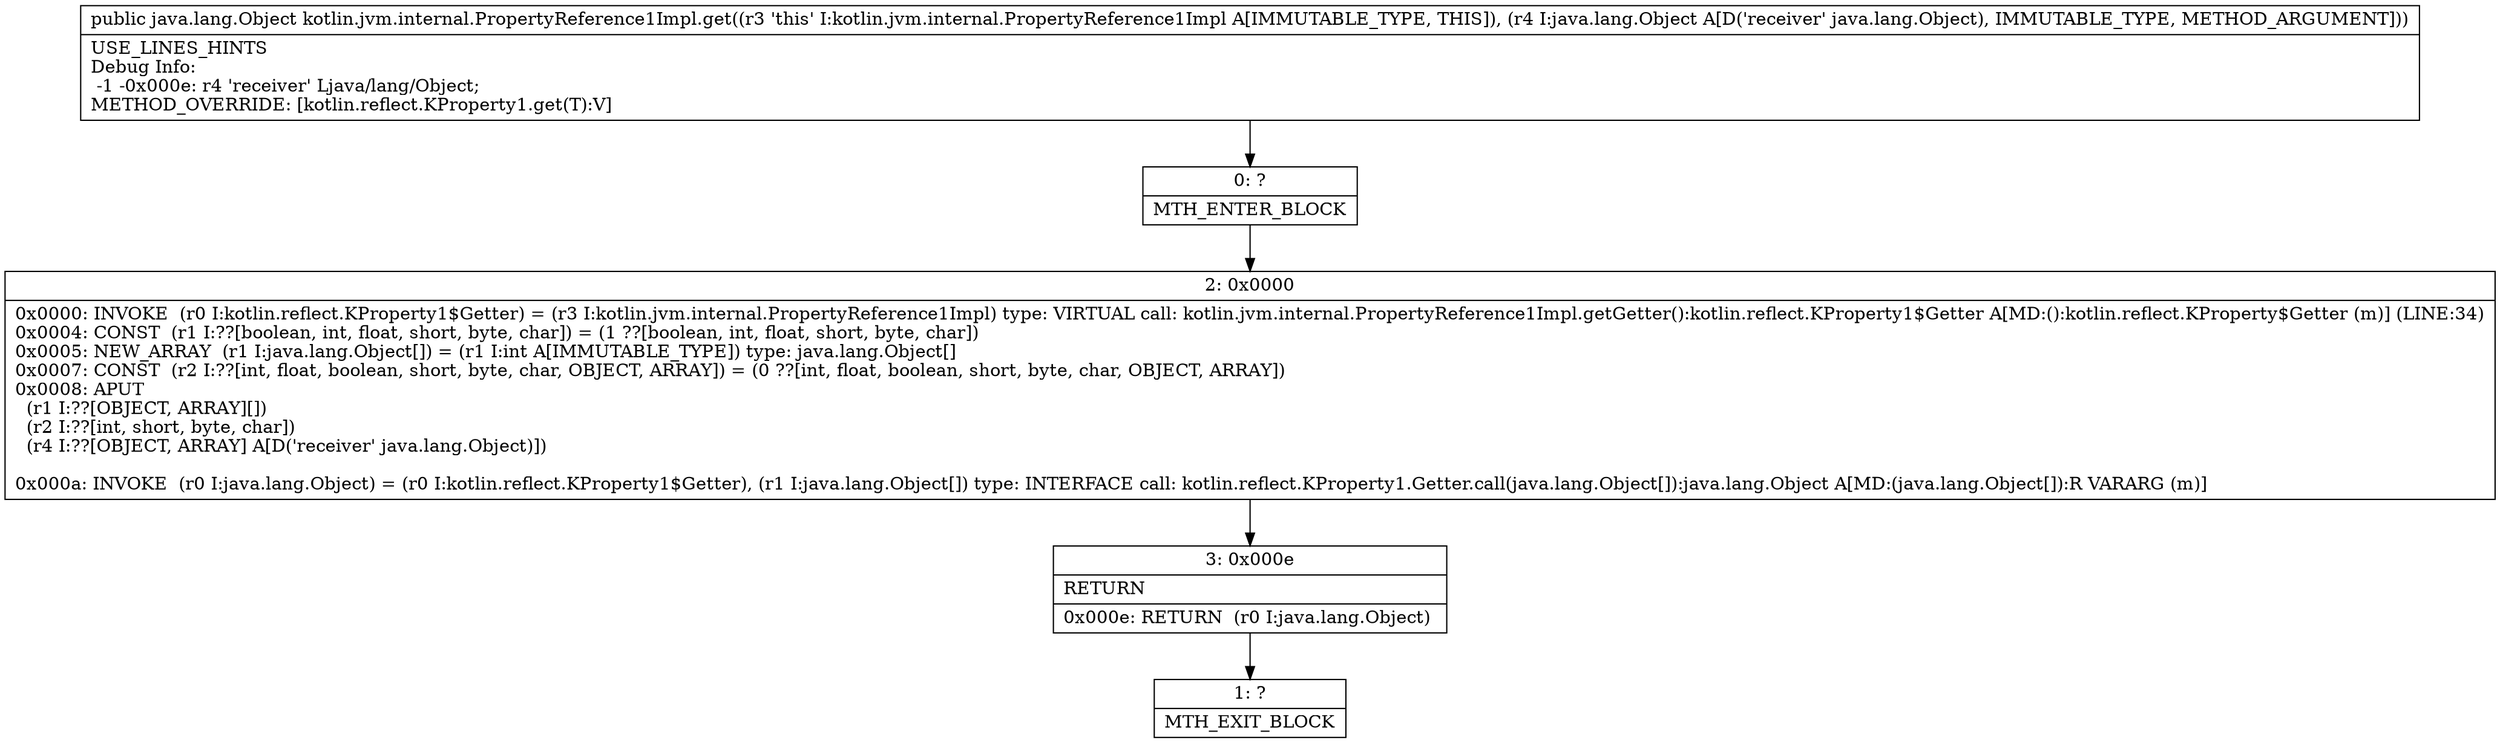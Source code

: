digraph "CFG forkotlin.jvm.internal.PropertyReference1Impl.get(Ljava\/lang\/Object;)Ljava\/lang\/Object;" {
Node_0 [shape=record,label="{0\:\ ?|MTH_ENTER_BLOCK\l}"];
Node_2 [shape=record,label="{2\:\ 0x0000|0x0000: INVOKE  (r0 I:kotlin.reflect.KProperty1$Getter) = (r3 I:kotlin.jvm.internal.PropertyReference1Impl) type: VIRTUAL call: kotlin.jvm.internal.PropertyReference1Impl.getGetter():kotlin.reflect.KProperty1$Getter A[MD:():kotlin.reflect.KProperty$Getter (m)] (LINE:34)\l0x0004: CONST  (r1 I:??[boolean, int, float, short, byte, char]) = (1 ??[boolean, int, float, short, byte, char]) \l0x0005: NEW_ARRAY  (r1 I:java.lang.Object[]) = (r1 I:int A[IMMUTABLE_TYPE]) type: java.lang.Object[] \l0x0007: CONST  (r2 I:??[int, float, boolean, short, byte, char, OBJECT, ARRAY]) = (0 ??[int, float, boolean, short, byte, char, OBJECT, ARRAY]) \l0x0008: APUT  \l  (r1 I:??[OBJECT, ARRAY][])\l  (r2 I:??[int, short, byte, char])\l  (r4 I:??[OBJECT, ARRAY] A[D('receiver' java.lang.Object)])\l \l0x000a: INVOKE  (r0 I:java.lang.Object) = (r0 I:kotlin.reflect.KProperty1$Getter), (r1 I:java.lang.Object[]) type: INTERFACE call: kotlin.reflect.KProperty1.Getter.call(java.lang.Object[]):java.lang.Object A[MD:(java.lang.Object[]):R VARARG (m)]\l}"];
Node_3 [shape=record,label="{3\:\ 0x000e|RETURN\l|0x000e: RETURN  (r0 I:java.lang.Object) \l}"];
Node_1 [shape=record,label="{1\:\ ?|MTH_EXIT_BLOCK\l}"];
MethodNode[shape=record,label="{public java.lang.Object kotlin.jvm.internal.PropertyReference1Impl.get((r3 'this' I:kotlin.jvm.internal.PropertyReference1Impl A[IMMUTABLE_TYPE, THIS]), (r4 I:java.lang.Object A[D('receiver' java.lang.Object), IMMUTABLE_TYPE, METHOD_ARGUMENT]))  | USE_LINES_HINTS\lDebug Info:\l  \-1 \-0x000e: r4 'receiver' Ljava\/lang\/Object;\lMETHOD_OVERRIDE: [kotlin.reflect.KProperty1.get(T):V]\l}"];
MethodNode -> Node_0;Node_0 -> Node_2;
Node_2 -> Node_3;
Node_3 -> Node_1;
}

